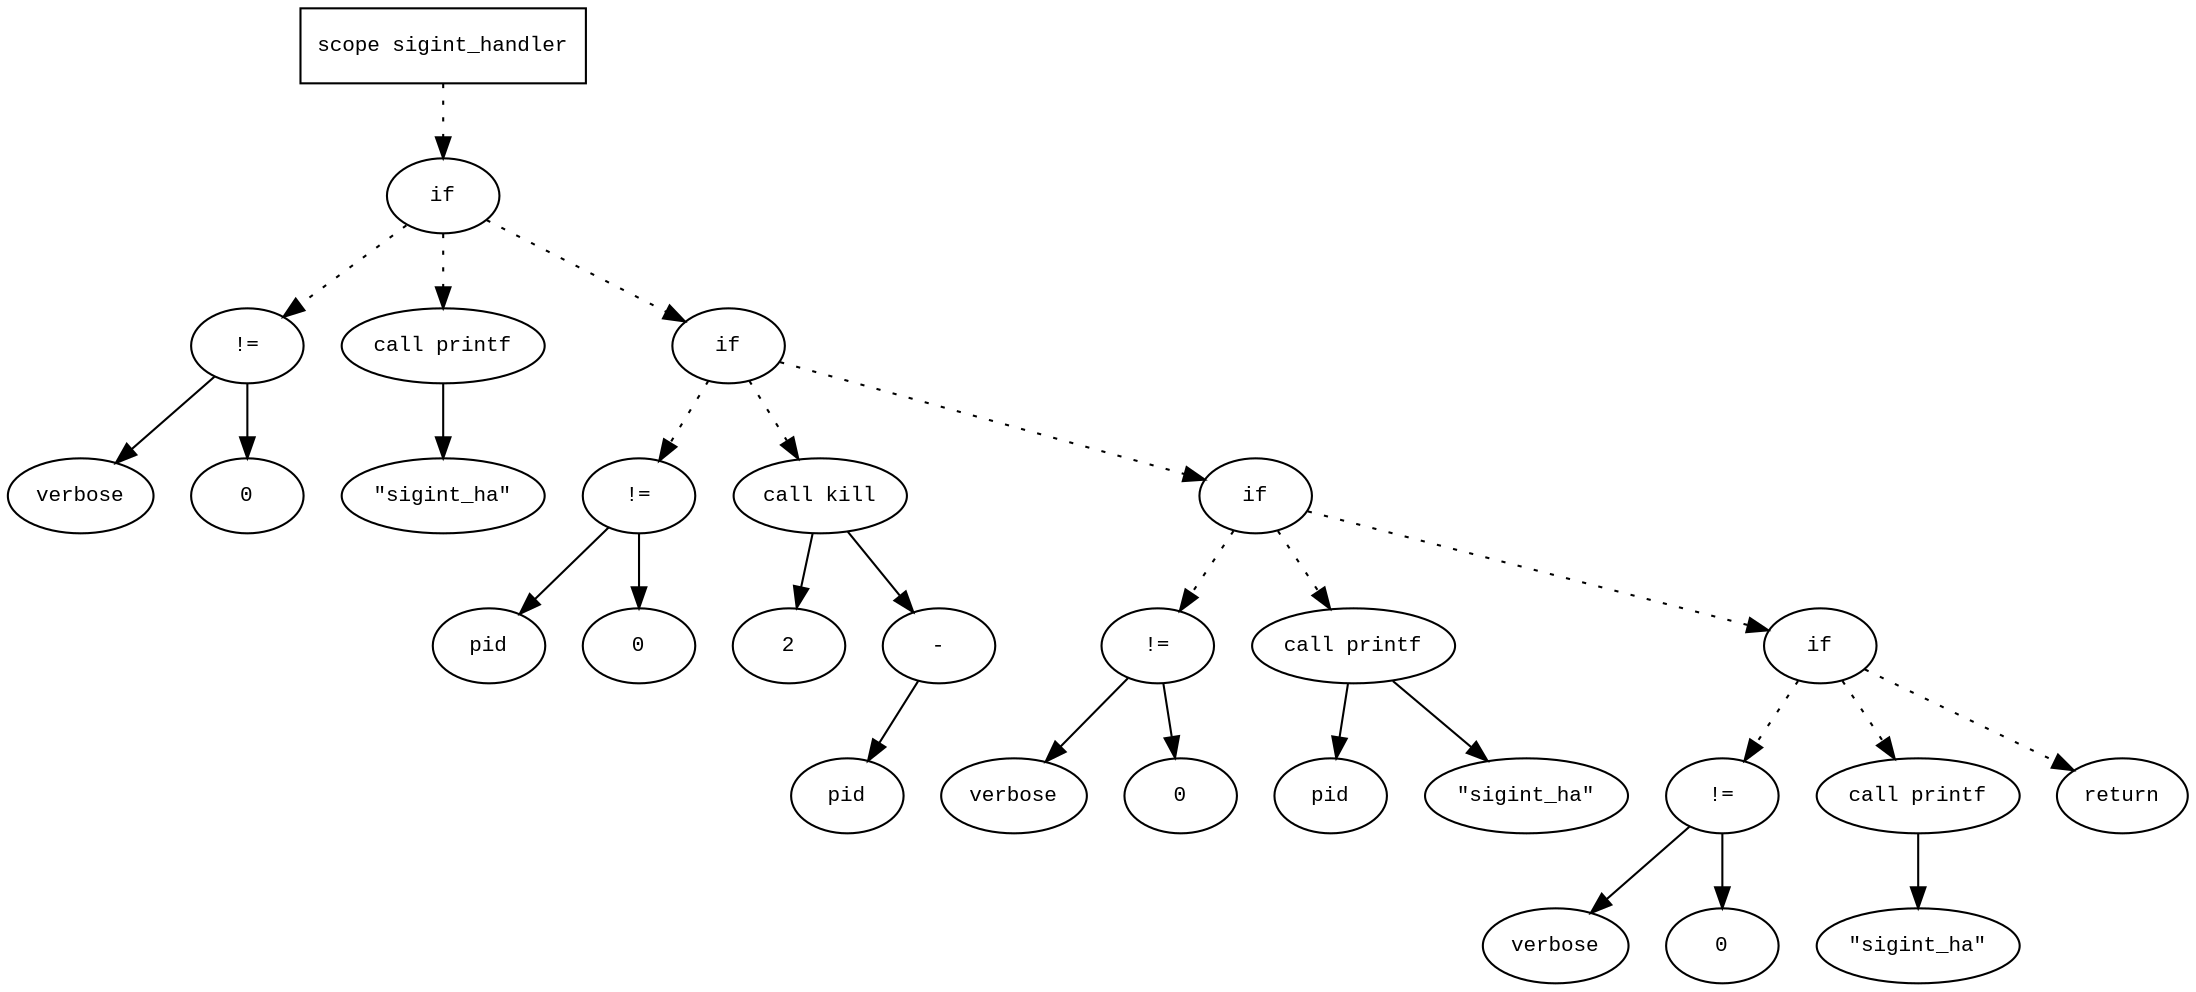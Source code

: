 digraph AST {
  graph [fontname="Times New Roman",fontsize=10];
  node  [fontname="Courier New",fontsize=10];
  edge  [fontname="Times New Roman",fontsize=10];

  node1 [label="scope sigint_handler",shape=box];
  node2 [label="if",shape=ellipse];
  node1 -> node2 [style=dotted];
  node3 [label="!=",shape=ellipse];
  node4 [label="verbose",shape=ellipse];
  node3 -> node4;
  node5 [label="0",shape=ellipse];
  node3 -> node5;
  node2 -> node3 [style=dotted];
  node6 [label="call printf",shape=ellipse];
  node7 [label="\"sigint_ha\"",shape=ellipse];
  node6 -> node7;
  node2 -> node6 [style=dotted];
  node8 [label="if",shape=ellipse];
  node2 -> node8 [style=dotted];
  node9 [label="!=",shape=ellipse];
  node10 [label="pid",shape=ellipse];
  node9 -> node10;
  node11 [label="0",shape=ellipse];
  node9 -> node11;
  node8 -> node9 [style=dotted];
  node12 [label="call kill",shape=ellipse];
  node13 [label="2",shape=ellipse];
  node12 -> node13;
  node14 [label="-",shape=ellipse];
  node15 [label="pid",shape=ellipse];
  node14 -> node15;
  node12 -> node14;
  node8 -> node12 [style=dotted];
  node16 [label="if",shape=ellipse];
  node8 -> node16 [style=dotted];
  node17 [label="!=",shape=ellipse];
  node18 [label="verbose",shape=ellipse];
  node17 -> node18;
  node19 [label="0",shape=ellipse];
  node17 -> node19;
  node16 -> node17 [style=dotted];
  node20 [label="call printf",shape=ellipse];
  node21 [label="pid",shape=ellipse];
  node20 -> node21;
  node22 [label="\"sigint_ha\"",shape=ellipse];
  node20 -> node22;
  node16 -> node20 [style=dotted];
  node23 [label="if",shape=ellipse];
  node16 -> node23 [style=dotted];
  node24 [label="!=",shape=ellipse];
  node25 [label="verbose",shape=ellipse];
  node24 -> node25;
  node26 [label="0",shape=ellipse];
  node24 -> node26;
  node23 -> node24 [style=dotted];
  node27 [label="call printf",shape=ellipse];
  node28 [label="\"sigint_ha\"",shape=ellipse];
  node27 -> node28;
  node23 -> node27 [style=dotted];
  node29 [label="return",shape=ellipse];
  node23 -> node29 [style=dotted];
} 